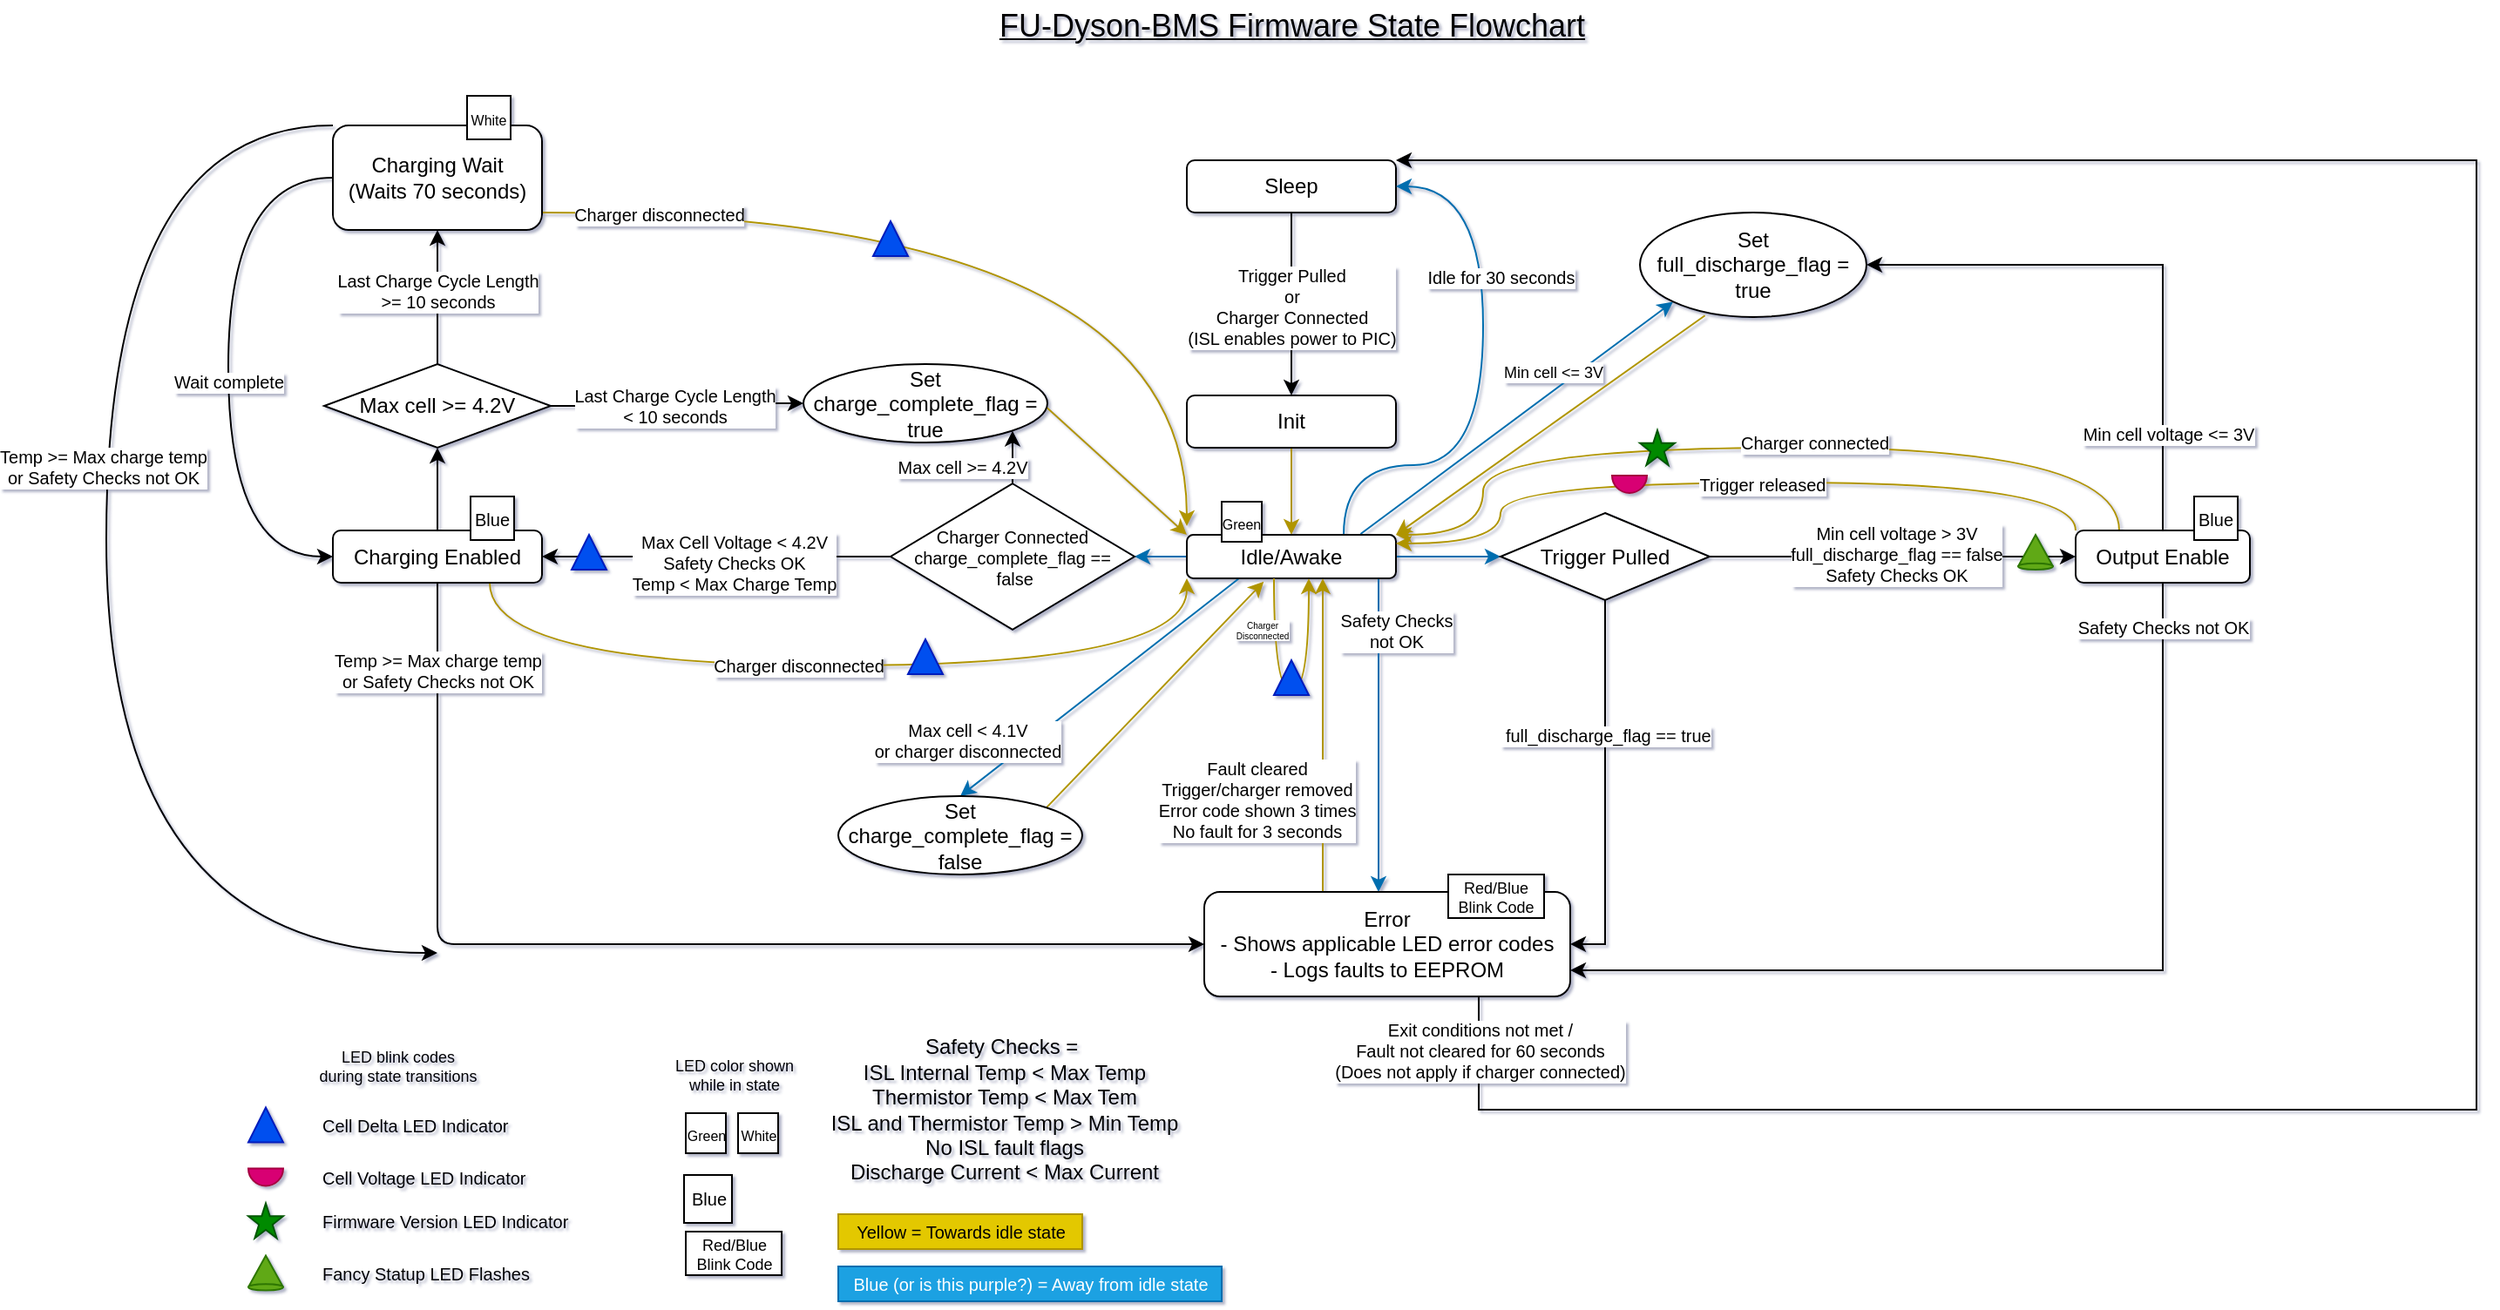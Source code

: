 <mxfile version="17.2.4" type="device"><diagram name="Page-1" id="74e2e168-ea6b-b213-b513-2b3c1d86103e"><mxGraphModel dx="1474" dy="1552" grid="1" gridSize="10" guides="1" tooltips="1" connect="1" arrows="1" fold="1" page="1" pageScale="1" pageWidth="1100" pageHeight="850" background="none" math="0" shadow="1"><root><mxCell id="0"/><mxCell id="1" parent="0"/><mxCell id="6VzZ-lasgibqU1TQcuC9-6" style="edgeStyle=orthogonalEdgeStyle;rounded=0;orthogonalLoop=1;jettySize=auto;html=1;exitX=0.5;exitY=1;exitDx=0;exitDy=0;entryX=0.5;entryY=0;entryDx=0;entryDy=0;" parent="1" source="6VzZ-lasgibqU1TQcuC9-3" target="6VzZ-lasgibqU1TQcuC9-4" edge="1"><mxGeometry relative="1" as="geometry"/></mxCell><mxCell id="6VzZ-lasgibqU1TQcuC9-7" value="&lt;span style=&quot;font-size: 10px;&quot;&gt;Trigger Pulled&lt;/span&gt;&lt;br style=&quot;font-size: 10px;&quot;&gt;&lt;span style=&quot;font-size: 10px;&quot;&gt;or&lt;/span&gt;&lt;br style=&quot;font-size: 10px;&quot;&gt;&lt;span style=&quot;font-size: 10px;&quot;&gt;Charger Connected&lt;br style=&quot;font-size: 10px;&quot;&gt;(ISL enables power to PIC)&lt;br style=&quot;font-size: 10px;&quot;&gt;&lt;/span&gt;" style="edgeLabel;html=1;align=center;verticalAlign=middle;resizable=0;points=[];fontSize=10;" parent="6VzZ-lasgibqU1TQcuC9-6" vertex="1" connectable="0"><mxGeometry x="-0.215" y="-1" relative="1" as="geometry"><mxPoint x="1" y="13" as="offset"/></mxGeometry></mxCell><mxCell id="6VzZ-lasgibqU1TQcuC9-3" value="Sleep" style="rounded=1;whiteSpace=wrap;html=1;" parent="1" vertex="1"><mxGeometry x="1792" y="144" width="120" height="30" as="geometry"/></mxCell><mxCell id="6VzZ-lasgibqU1TQcuC9-8" style="edgeStyle=orthogonalEdgeStyle;rounded=0;orthogonalLoop=1;jettySize=auto;html=1;exitX=0.5;exitY=1;exitDx=0;exitDy=0;entryX=0.5;entryY=0;entryDx=0;entryDy=0;fillColor=#e3c800;strokeColor=#B09500;" parent="1" source="6VzZ-lasgibqU1TQcuC9-4" target="6VzZ-lasgibqU1TQcuC9-5" edge="1"><mxGeometry relative="1" as="geometry"/></mxCell><mxCell id="6VzZ-lasgibqU1TQcuC9-4" value="Init" style="rounded=1;whiteSpace=wrap;html=1;" parent="1" vertex="1"><mxGeometry x="1792" y="279" width="120" height="30" as="geometry"/></mxCell><mxCell id="6VzZ-lasgibqU1TQcuC9-10" style="edgeStyle=orthogonalEdgeStyle;rounded=0;orthogonalLoop=1;jettySize=auto;html=1;exitX=1;exitY=0.5;exitDx=0;exitDy=0;entryX=0;entryY=0.5;entryDx=0;entryDy=0;fillColor=#1ba1e2;strokeColor=#006EAF;" parent="1" source="6VzZ-lasgibqU1TQcuC9-5" target="6VzZ-lasgibqU1TQcuC9-9" edge="1"><mxGeometry relative="1" as="geometry"/></mxCell><mxCell id="6VzZ-lasgibqU1TQcuC9-22" style="edgeStyle=orthogonalEdgeStyle;rounded=0;orthogonalLoop=1;jettySize=auto;html=1;fillColor=#1ba1e2;strokeColor=#006EAF;" parent="1" source="6VzZ-lasgibqU1TQcuC9-5" target="6VzZ-lasgibqU1TQcuC9-13" edge="1"><mxGeometry relative="1" as="geometry"><Array as="points"><mxPoint x="1902" y="404"/><mxPoint x="1902" y="404"/></Array></mxGeometry></mxCell><mxCell id="6VzZ-lasgibqU1TQcuC9-23" value="Safety Checks&lt;br&gt;not OK" style="edgeLabel;html=1;align=center;verticalAlign=middle;resizable=0;points=[];fontSize=10;" parent="6VzZ-lasgibqU1TQcuC9-22" vertex="1" connectable="0"><mxGeometry x="-0.089" y="-2" relative="1" as="geometry"><mxPoint x="12" y="-52" as="offset"/></mxGeometry></mxCell><mxCell id="6VzZ-lasgibqU1TQcuC9-26" style="edgeStyle=orthogonalEdgeStyle;rounded=0;orthogonalLoop=1;jettySize=auto;html=1;exitX=0;exitY=0.5;exitDx=0;exitDy=0;entryX=1;entryY=0.5;entryDx=0;entryDy=0;fillColor=#1ba1e2;strokeColor=#006EAF;" parent="1" source="6VzZ-lasgibqU1TQcuC9-5" target="6VzZ-lasgibqU1TQcuC9-25" edge="1"><mxGeometry relative="1" as="geometry"/></mxCell><mxCell id="6VzZ-lasgibqU1TQcuC9-29" style="edgeStyle=orthogonalEdgeStyle;orthogonalLoop=1;jettySize=auto;html=1;exitX=0.75;exitY=0;exitDx=0;exitDy=0;entryX=1;entryY=0.5;entryDx=0;entryDy=0;curved=1;fillColor=#1ba1e2;strokeColor=#006EAF;" parent="1" source="6VzZ-lasgibqU1TQcuC9-5" target="6VzZ-lasgibqU1TQcuC9-3" edge="1"><mxGeometry relative="1" as="geometry"><Array as="points"><mxPoint x="1882" y="319"/><mxPoint x="1962" y="319"/><mxPoint x="1962" y="159"/></Array></mxGeometry></mxCell><mxCell id="6VzZ-lasgibqU1TQcuC9-35" value="Idle for 30 seconds" style="edgeLabel;html=1;align=center;verticalAlign=middle;resizable=0;points=[];fontSize=10;" parent="6VzZ-lasgibqU1TQcuC9-29" vertex="1" connectable="0"><mxGeometry x="-0.098" y="2" relative="1" as="geometry"><mxPoint x="12" y="-79" as="offset"/></mxGeometry></mxCell><mxCell id="6VzZ-lasgibqU1TQcuC9-36" style="orthogonalLoop=1;jettySize=auto;html=1;fontSize=10;rounded=0;exitX=0.25;exitY=1;exitDx=0;exitDy=0;entryX=0.5;entryY=0;entryDx=0;entryDy=0;fillColor=#1ba1e2;strokeColor=#006EAF;" parent="1" source="6VzZ-lasgibqU1TQcuC9-5" target="6VzZ-lasgibqU1TQcuC9-44" edge="1"><mxGeometry relative="1" as="geometry"><mxPoint x="1602" y="584" as="targetPoint"/></mxGeometry></mxCell><mxCell id="6VzZ-lasgibqU1TQcuC9-38" value="Max cell &amp;lt; 4.1V&lt;br&gt;or charger disconnected" style="edgeLabel;html=1;align=center;verticalAlign=middle;resizable=0;points=[];fontSize=10;rotation=0;" parent="6VzZ-lasgibqU1TQcuC9-36" vertex="1" connectable="0"><mxGeometry x="-0.63" y="-1" relative="1" as="geometry"><mxPoint x="-126" y="70" as="offset"/></mxGeometry></mxCell><mxCell id="6VzZ-lasgibqU1TQcuC9-40" style="orthogonalLoop=1;jettySize=auto;html=1;fontSize=12;exitX=0.831;exitY=-0.02;exitDx=0;exitDy=0;entryX=0;entryY=1;entryDx=0;entryDy=0;exitPerimeter=0;fillColor=#1ba1e2;strokeColor=#006EAF;" parent="1" source="6VzZ-lasgibqU1TQcuC9-5" target="6VzZ-lasgibqU1TQcuC9-39" edge="1"><mxGeometry relative="1" as="geometry"><mxPoint x="1992" y="309" as="sourcePoint"/></mxGeometry></mxCell><mxCell id="6VzZ-lasgibqU1TQcuC9-42" value="&lt;font style=&quot;font-size: 9px&quot;&gt;Min cell &amp;lt;= 3V&lt;/font&gt;" style="edgeLabel;html=1;align=center;verticalAlign=middle;resizable=0;points=[];fontSize=10;" parent="6VzZ-lasgibqU1TQcuC9-40" vertex="1" connectable="0"><mxGeometry x="-0.105" y="-2" relative="1" as="geometry"><mxPoint x="29" y="-36" as="offset"/></mxGeometry></mxCell><mxCell id="6VzZ-lasgibqU1TQcuC9-5" value="Idle/Awake" style="rounded=1;whiteSpace=wrap;html=1;" parent="1" vertex="1"><mxGeometry x="1792" y="359" width="120" height="25" as="geometry"/></mxCell><mxCell id="6VzZ-lasgibqU1TQcuC9-12" style="edgeStyle=orthogonalEdgeStyle;rounded=0;orthogonalLoop=1;jettySize=auto;html=1;exitX=1;exitY=0.5;exitDx=0;exitDy=0;entryX=0;entryY=0.5;entryDx=0;entryDy=0;" parent="1" source="6VzZ-lasgibqU1TQcuC9-9" target="6VzZ-lasgibqU1TQcuC9-11" edge="1"><mxGeometry relative="1" as="geometry"/></mxCell><mxCell id="6VzZ-lasgibqU1TQcuC9-16" value="Min cell voltage &amp;gt; 3V&lt;br style=&quot;font-size: 10px;&quot;&gt;full_discharge_flag == false&lt;br style=&quot;font-size: 10px;&quot;&gt;Safety Checks OK" style="edgeLabel;html=1;align=center;verticalAlign=middle;resizable=0;points=[];fontSize=10;" parent="6VzZ-lasgibqU1TQcuC9-12" vertex="1" connectable="0"><mxGeometry x="-0.161" y="1" relative="1" as="geometry"><mxPoint x="19" y="-1" as="offset"/></mxGeometry></mxCell><mxCell id="6VzZ-lasgibqU1TQcuC9-14" style="edgeStyle=orthogonalEdgeStyle;rounded=0;orthogonalLoop=1;jettySize=auto;html=1;exitX=0.5;exitY=1;exitDx=0;exitDy=0;entryX=1;entryY=0.5;entryDx=0;entryDy=0;" parent="1" source="6VzZ-lasgibqU1TQcuC9-9" target="6VzZ-lasgibqU1TQcuC9-13" edge="1"><mxGeometry relative="1" as="geometry"/></mxCell><mxCell id="6VzZ-lasgibqU1TQcuC9-15" value="&amp;nbsp;full_discharge_flag == true" style="edgeLabel;html=1;align=center;verticalAlign=middle;resizable=0;points=[];fontSize=10;" parent="6VzZ-lasgibqU1TQcuC9-14" vertex="1" connectable="0"><mxGeometry x="-0.53" y="-1" relative="1" as="geometry"><mxPoint x="1" y="26" as="offset"/></mxGeometry></mxCell><mxCell id="6VzZ-lasgibqU1TQcuC9-9" value="Trigger Pulled" style="rhombus;whiteSpace=wrap;html=1;" parent="1" vertex="1"><mxGeometry x="1972" y="346.5" width="120" height="50" as="geometry"/></mxCell><mxCell id="6VzZ-lasgibqU1TQcuC9-77" style="edgeStyle=orthogonalEdgeStyle;orthogonalLoop=1;jettySize=auto;html=1;exitX=0.5;exitY=0;exitDx=0;exitDy=0;entryX=1;entryY=0.5;entryDx=0;entryDy=0;fontSize=10;elbow=vertical;rounded=0;" parent="1" source="6VzZ-lasgibqU1TQcuC9-11" target="6VzZ-lasgibqU1TQcuC9-39" edge="1"><mxGeometry relative="1" as="geometry"/></mxCell><mxCell id="6VzZ-lasgibqU1TQcuC9-78" value="Min cell voltage &amp;lt;= 3V" style="edgeLabel;html=1;align=center;verticalAlign=middle;resizable=0;points=[];fontSize=10;" parent="6VzZ-lasgibqU1TQcuC9-77" vertex="1" connectable="0"><mxGeometry x="-0.441" y="1" relative="1" as="geometry"><mxPoint x="4" y="34" as="offset"/></mxGeometry></mxCell><mxCell id="6VzZ-lasgibqU1TQcuC9-80" style="edgeStyle=orthogonalEdgeStyle;orthogonalLoop=1;jettySize=auto;html=1;exitX=0;exitY=0;exitDx=0;exitDy=0;fontSize=10;elbow=vertical;curved=1;fillColor=#e3c800;strokeColor=#B09500;" parent="1" source="6VzZ-lasgibqU1TQcuC9-11" target="6VzZ-lasgibqU1TQcuC9-5" edge="1"><mxGeometry relative="1" as="geometry"><mxPoint x="1922" y="359" as="targetPoint"/><Array as="points"><mxPoint x="2302" y="329"/><mxPoint x="1972" y="329"/><mxPoint x="1972" y="364"/></Array></mxGeometry></mxCell><mxCell id="6VzZ-lasgibqU1TQcuC9-81" value="Trigger released&lt;br&gt;" style="edgeLabel;html=1;align=center;verticalAlign=middle;resizable=0;points=[];fontSize=10;" parent="6VzZ-lasgibqU1TQcuC9-80" vertex="1" connectable="0"><mxGeometry x="-0.074" relative="1" as="geometry"><mxPoint x="2" y="1" as="offset"/></mxGeometry></mxCell><mxCell id="6VzZ-lasgibqU1TQcuC9-82" style="edgeStyle=orthogonalEdgeStyle;orthogonalLoop=1;jettySize=auto;html=1;exitX=0.5;exitY=1;exitDx=0;exitDy=0;entryX=1;entryY=0.75;entryDx=0;entryDy=0;fontSize=10;elbow=vertical;rounded=0;" parent="1" source="6VzZ-lasgibqU1TQcuC9-11" target="6VzZ-lasgibqU1TQcuC9-13" edge="1"><mxGeometry relative="1" as="geometry"/></mxCell><mxCell id="6VzZ-lasgibqU1TQcuC9-83" value="Safety Checks not OK" style="edgeLabel;html=1;align=center;verticalAlign=middle;resizable=0;points=[];fontSize=10;" parent="6VzZ-lasgibqU1TQcuC9-82" vertex="1" connectable="0"><mxGeometry x="-0.804" y="-2" relative="1" as="geometry"><mxPoint x="2" y="-30" as="offset"/></mxGeometry></mxCell><mxCell id="6VzZ-lasgibqU1TQcuC9-131" style="edgeStyle=orthogonalEdgeStyle;curved=1;orthogonalLoop=1;jettySize=auto;html=1;exitX=0.25;exitY=0;exitDx=0;exitDy=0;entryX=1;entryY=0;entryDx=0;entryDy=0;fontSize=10;elbow=vertical;fillColor=#e3c800;strokeColor=#B09500;" parent="1" source="6VzZ-lasgibqU1TQcuC9-11" target="6VzZ-lasgibqU1TQcuC9-5" edge="1"><mxGeometry relative="1" as="geometry"><Array as="points"><mxPoint x="2327" y="309"/><mxPoint x="1962" y="309"/><mxPoint x="1962" y="359"/></Array></mxGeometry></mxCell><mxCell id="6VzZ-lasgibqU1TQcuC9-132" value="Charger connected" style="edgeLabel;html=1;align=center;verticalAlign=middle;resizable=0;points=[];fontSize=10;" parent="6VzZ-lasgibqU1TQcuC9-131" vertex="1" connectable="0"><mxGeometry x="-0.21" relative="1" as="geometry"><mxPoint x="-20" y="-3" as="offset"/></mxGeometry></mxCell><mxCell id="6VzZ-lasgibqU1TQcuC9-11" value="Output Enable" style="rounded=1;whiteSpace=wrap;html=1;" parent="1" vertex="1"><mxGeometry x="2302" y="356.5" width="100" height="30" as="geometry"/></mxCell><mxCell id="6VzZ-lasgibqU1TQcuC9-84" style="edgeStyle=orthogonalEdgeStyle;rounded=0;orthogonalLoop=1;jettySize=auto;html=1;exitX=0.25;exitY=0;exitDx=0;exitDy=0;fontSize=10;elbow=vertical;fillColor=#e3c800;strokeColor=#B09500;" parent="1" source="6VzZ-lasgibqU1TQcuC9-13" target="6VzZ-lasgibqU1TQcuC9-5" edge="1"><mxGeometry relative="1" as="geometry"><Array as="points"><mxPoint x="1870" y="429"/><mxPoint x="1870" y="429"/></Array></mxGeometry></mxCell><mxCell id="6VzZ-lasgibqU1TQcuC9-85" value="Fault cleared&lt;br&gt;Trigger/charger removed&lt;br&gt;Error code shown 3 times&lt;br&gt;No fault for 3 seconds" style="edgeLabel;html=1;align=center;verticalAlign=middle;resizable=0;points=[];fontSize=10;" parent="6VzZ-lasgibqU1TQcuC9-84" vertex="1" connectable="0"><mxGeometry x="-0.139" y="2" relative="1" as="geometry"><mxPoint x="-36" y="15" as="offset"/></mxGeometry></mxCell><mxCell id="6VzZ-lasgibqU1TQcuC9-86" style="edgeStyle=orthogonalEdgeStyle;orthogonalLoop=1;jettySize=auto;html=1;exitX=0.75;exitY=1;exitDx=0;exitDy=0;entryX=1;entryY=0;entryDx=0;entryDy=0;fontSize=10;elbow=vertical;rounded=0;" parent="1" source="6VzZ-lasgibqU1TQcuC9-13" target="6VzZ-lasgibqU1TQcuC9-3" edge="1"><mxGeometry relative="1" as="geometry"><Array as="points"><mxPoint x="1960" y="689"/><mxPoint x="2532" y="689"/><mxPoint x="2532" y="144"/></Array></mxGeometry></mxCell><mxCell id="6VzZ-lasgibqU1TQcuC9-87" value="Exit conditions not met /&lt;br&gt;Fault not cleared for 60 seconds&lt;br&gt;(Does not apply if charger connected)" style="edgeLabel;html=1;align=center;verticalAlign=middle;resizable=0;points=[];fontSize=10;" parent="6VzZ-lasgibqU1TQcuC9-86" vertex="1" connectable="0"><mxGeometry x="-0.952" relative="1" as="geometry"><mxPoint y="-13" as="offset"/></mxGeometry></mxCell><mxCell id="6VzZ-lasgibqU1TQcuC9-13" value="Error&lt;br&gt;- Shows applicable LED error codes&lt;br&gt;- Logs faults to EEPROM" style="rounded=1;whiteSpace=wrap;html=1;" parent="1" vertex="1"><mxGeometry x="1802" y="564" width="210" height="60" as="geometry"/></mxCell><mxCell id="6VzZ-lasgibqU1TQcuC9-17" value="Safety Checks =&amp;nbsp;&lt;br&gt;ISL Internal Temp &amp;lt; Max Temp&lt;br&gt;Thermistor Temp &amp;lt; Max Tem&lt;br&gt;ISL and Thermistor Temp &amp;gt; Min Temp&lt;br&gt;No ISL fault flags&lt;br&gt;Discharge Current &amp;lt; Max Current" style="text;html=1;align=center;verticalAlign=middle;resizable=0;points=[];autosize=1;strokeColor=none;fillColor=none;" parent="1" vertex="1"><mxGeometry x="1582" y="644" width="210" height="90" as="geometry"/></mxCell><mxCell id="6VzZ-lasgibqU1TQcuC9-46" style="edgeStyle=orthogonalEdgeStyle;orthogonalLoop=1;jettySize=auto;html=1;exitX=0.5;exitY=1;exitDx=0;exitDy=0;entryX=0;entryY=0.5;entryDx=0;entryDy=0;fontSize=10;" parent="1" source="6VzZ-lasgibqU1TQcuC9-19" target="6VzZ-lasgibqU1TQcuC9-13" edge="1"><mxGeometry relative="1" as="geometry"/></mxCell><mxCell id="6VzZ-lasgibqU1TQcuC9-47" value="Temp &amp;gt;= Max charge temp&lt;br&gt;or Safety Checks not OK" style="edgeLabel;html=1;align=center;verticalAlign=middle;resizable=0;points=[];fontSize=10;" parent="6VzZ-lasgibqU1TQcuC9-46" vertex="1" connectable="0"><mxGeometry x="-0.777" y="-4" relative="1" as="geometry"><mxPoint x="4" y="-22" as="offset"/></mxGeometry></mxCell><mxCell id="6VzZ-lasgibqU1TQcuC9-54" style="edgeStyle=orthogonalEdgeStyle;orthogonalLoop=1;jettySize=auto;html=1;exitX=0.5;exitY=0;exitDx=0;exitDy=0;entryX=0.5;entryY=1;entryDx=0;entryDy=0;fontSize=12;" parent="1" source="6VzZ-lasgibqU1TQcuC9-19" target="6VzZ-lasgibqU1TQcuC9-53" edge="1"><mxGeometry relative="1" as="geometry"/></mxCell><mxCell id="6VzZ-lasgibqU1TQcuC9-70" style="edgeStyle=orthogonalEdgeStyle;orthogonalLoop=1;jettySize=auto;html=1;exitX=0.75;exitY=1;exitDx=0;exitDy=0;entryX=0;entryY=1;entryDx=0;entryDy=0;fontSize=10;elbow=vertical;curved=1;fillColor=#e3c800;strokeColor=#B09500;" parent="1" source="6VzZ-lasgibqU1TQcuC9-19" target="6VzZ-lasgibqU1TQcuC9-5" edge="1"><mxGeometry relative="1" as="geometry"><Array as="points"><mxPoint x="1392" y="434"/><mxPoint x="1792" y="434"/></Array></mxGeometry></mxCell><mxCell id="6VzZ-lasgibqU1TQcuC9-71" value="Charger disconnected" style="edgeLabel;html=1;align=center;verticalAlign=middle;resizable=0;points=[];fontSize=10;" parent="6VzZ-lasgibqU1TQcuC9-70" vertex="1" connectable="0"><mxGeometry x="-0.099" relative="1" as="geometry"><mxPoint as="offset"/></mxGeometry></mxCell><mxCell id="6VzZ-lasgibqU1TQcuC9-19" value="Charging Enabled" style="rounded=1;whiteSpace=wrap;html=1;" parent="1" vertex="1"><mxGeometry x="1302" y="356.5" width="120" height="30" as="geometry"/></mxCell><mxCell id="6VzZ-lasgibqU1TQcuC9-27" style="edgeStyle=orthogonalEdgeStyle;rounded=0;orthogonalLoop=1;jettySize=auto;html=1;exitX=0;exitY=0.5;exitDx=0;exitDy=0;entryX=1;entryY=0.5;entryDx=0;entryDy=0;" parent="1" source="6VzZ-lasgibqU1TQcuC9-25" target="6VzZ-lasgibqU1TQcuC9-19" edge="1"><mxGeometry relative="1" as="geometry"/></mxCell><mxCell id="6VzZ-lasgibqU1TQcuC9-28" value="Max Cell Voltage &amp;lt; 4.2V&lt;br style=&quot;font-size: 10px;&quot;&gt;Safety Checks OK&lt;br style=&quot;font-size: 10px;&quot;&gt;Temp &amp;lt; Max Charge Temp" style="edgeLabel;html=1;align=center;verticalAlign=middle;resizable=0;points=[];fontSize=10;" parent="6VzZ-lasgibqU1TQcuC9-27" vertex="1" connectable="0"><mxGeometry x="-0.06" y="2" relative="1" as="geometry"><mxPoint x="4" y="1" as="offset"/></mxGeometry></mxCell><mxCell id="6VzZ-lasgibqU1TQcuC9-66" style="edgeStyle=orthogonalEdgeStyle;rounded=0;orthogonalLoop=1;jettySize=auto;html=1;exitX=0.5;exitY=0;exitDx=0;exitDy=0;fontSize=10;elbow=vertical;" parent="1" source="6VzZ-lasgibqU1TQcuC9-25" target="6VzZ-lasgibqU1TQcuC9-31" edge="1"><mxGeometry relative="1" as="geometry"><Array as="points"><mxPoint x="1692" y="304"/><mxPoint x="1632" y="304"/></Array></mxGeometry></mxCell><mxCell id="6VzZ-lasgibqU1TQcuC9-67" value="&lt;font style=&quot;font-size: 10px&quot;&gt;Max cell &amp;gt;= 4.2V&lt;/font&gt;" style="edgeLabel;html=1;align=center;verticalAlign=middle;resizable=0;points=[];fontSize=10;" parent="6VzZ-lasgibqU1TQcuC9-66" vertex="1" connectable="0"><mxGeometry x="-0.839" relative="1" as="geometry"><mxPoint x="-29" y="-7" as="offset"/></mxGeometry></mxCell><mxCell id="6VzZ-lasgibqU1TQcuC9-25" value="Charger Connected&#10;charge_complete_flag ==&#10; false" style="rhombus;whiteSpace=wrap;fontSize=10;verticalAlign=middle;" parent="1" vertex="1"><mxGeometry x="1622" y="329.63" width="140" height="83.75" as="geometry"/></mxCell><mxCell id="6VzZ-lasgibqU1TQcuC9-33" style="orthogonalLoop=1;jettySize=auto;html=1;exitX=1;exitY=0;exitDx=0;exitDy=0;entryX=0;entryY=0;entryDx=0;entryDy=0;rounded=0;fillColor=#e3c800;strokeColor=#B09500;" parent="1" source="6VzZ-lasgibqU1TQcuC9-31" target="6VzZ-lasgibqU1TQcuC9-5" edge="1"><mxGeometry relative="1" as="geometry"/></mxCell><mxCell id="6VzZ-lasgibqU1TQcuC9-31" value="Set charge_complete_flag = true" style="ellipse;whiteSpace=wrap;html=1;" parent="1" vertex="1"><mxGeometry x="1572" y="261" width="140" height="45" as="geometry"/></mxCell><mxCell id="6VzZ-lasgibqU1TQcuC9-41" style="edgeStyle=none;orthogonalLoop=1;jettySize=auto;html=1;exitX=0.287;exitY=0.985;exitDx=0;exitDy=0;fontSize=12;exitPerimeter=0;entryX=1;entryY=0;entryDx=0;entryDy=0;fillColor=#e3c800;strokeColor=#B09500;" parent="1" source="6VzZ-lasgibqU1TQcuC9-39" target="6VzZ-lasgibqU1TQcuC9-5" edge="1"><mxGeometry relative="1" as="geometry"><mxPoint x="2012" y="319" as="targetPoint"/></mxGeometry></mxCell><mxCell id="6VzZ-lasgibqU1TQcuC9-39" value="Set&lt;br style=&quot;font-size: 12px;&quot;&gt;full_discharge_flag = true" style="ellipse;whiteSpace=wrap;html=1;fontSize=12;" parent="1" vertex="1"><mxGeometry x="2052" y="174" width="130" height="60" as="geometry"/></mxCell><mxCell id="6VzZ-lasgibqU1TQcuC9-45" style="edgeStyle=none;orthogonalLoop=1;jettySize=auto;html=1;exitX=1;exitY=0;exitDx=0;exitDy=0;entryX=0.368;entryY=1.073;entryDx=0;entryDy=0;entryPerimeter=0;fontSize=12;fillColor=#e3c800;strokeColor=#B09500;" parent="1" source="6VzZ-lasgibqU1TQcuC9-44" target="6VzZ-lasgibqU1TQcuC9-5" edge="1"><mxGeometry relative="1" as="geometry"/></mxCell><mxCell id="6VzZ-lasgibqU1TQcuC9-44" value="Set charge_complete_flag = false" style="ellipse;whiteSpace=wrap;html=1;" parent="1" vertex="1"><mxGeometry x="1592" y="509" width="140" height="45" as="geometry"/></mxCell><mxCell id="6VzZ-lasgibqU1TQcuC9-59" style="edgeStyle=orthogonalEdgeStyle;curved=1;orthogonalLoop=1;jettySize=auto;html=1;exitX=0;exitY=0.5;exitDx=0;exitDy=0;entryX=0;entryY=0.5;entryDx=0;entryDy=0;fontSize=12;" parent="1" source="6VzZ-lasgibqU1TQcuC9-52" target="6VzZ-lasgibqU1TQcuC9-19" edge="1"><mxGeometry relative="1" as="geometry"><Array as="points"><mxPoint x="1242" y="154"/><mxPoint x="1242" y="372"/></Array></mxGeometry></mxCell><mxCell id="6VzZ-lasgibqU1TQcuC9-60" value="Wait complete" style="edgeLabel;html=1;align=center;verticalAlign=middle;resizable=0;points=[];fontSize=10;" parent="6VzZ-lasgibqU1TQcuC9-59" vertex="1" connectable="0"><mxGeometry x="0.156" relative="1" as="geometry"><mxPoint y="-18" as="offset"/></mxGeometry></mxCell><mxCell id="6VzZ-lasgibqU1TQcuC9-73" style="edgeStyle=orthogonalEdgeStyle;curved=1;orthogonalLoop=1;jettySize=auto;html=1;fontSize=10;elbow=vertical;fillColor=#e3c800;strokeColor=#B09500;" parent="1" source="6VzZ-lasgibqU1TQcuC9-52" edge="1"><mxGeometry relative="1" as="geometry"><mxPoint x="1792" y="354" as="targetPoint"/><Array as="points"><mxPoint x="1792" y="174"/></Array></mxGeometry></mxCell><mxCell id="6VzZ-lasgibqU1TQcuC9-74" value="Charger disconnected" style="edgeLabel;html=1;align=center;verticalAlign=middle;resizable=0;points=[];fontSize=10;" parent="6VzZ-lasgibqU1TQcuC9-73" vertex="1" connectable="0"><mxGeometry x="-0.757" y="-1" relative="1" as="geometry"><mxPoint as="offset"/></mxGeometry></mxCell><mxCell id="6VzZ-lasgibqU1TQcuC9-75" style="edgeStyle=orthogonalEdgeStyle;curved=1;orthogonalLoop=1;jettySize=auto;html=1;exitX=0;exitY=0;exitDx=0;exitDy=0;fontSize=10;elbow=vertical;" parent="1" source="6VzZ-lasgibqU1TQcuC9-52" edge="1"><mxGeometry relative="1" as="geometry"><mxPoint x="1362" y="599" as="targetPoint"/><Array as="points"><mxPoint x="1172" y="124"/><mxPoint x="1172" y="599"/></Array></mxGeometry></mxCell><mxCell id="6VzZ-lasgibqU1TQcuC9-76" value="Temp &amp;gt;= Max charge temp&lt;br&gt;or Safety Checks not OK" style="edgeLabel;html=1;align=center;verticalAlign=middle;resizable=0;points=[];fontSize=10;" parent="6VzZ-lasgibqU1TQcuC9-75" vertex="1" connectable="0"><mxGeometry x="-0.004" y="-2" relative="1" as="geometry"><mxPoint y="-70" as="offset"/></mxGeometry></mxCell><mxCell id="6VzZ-lasgibqU1TQcuC9-52" value="Charging Wait&lt;br&gt;(Waits 70 seconds)" style="rounded=1;whiteSpace=wrap;html=1;fontSize=12;" parent="1" vertex="1"><mxGeometry x="1302" y="124" width="120" height="60" as="geometry"/></mxCell><mxCell id="6VzZ-lasgibqU1TQcuC9-55" style="edgeStyle=orthogonalEdgeStyle;orthogonalLoop=1;jettySize=auto;html=1;exitX=0.5;exitY=0;exitDx=0;exitDy=0;entryX=0.5;entryY=1;entryDx=0;entryDy=0;fontSize=12;" parent="1" source="6VzZ-lasgibqU1TQcuC9-53" target="6VzZ-lasgibqU1TQcuC9-52" edge="1"><mxGeometry relative="1" as="geometry"/></mxCell><mxCell id="6VzZ-lasgibqU1TQcuC9-56" value="Last Charge Cycle Length &lt;br style=&quot;font-size: 10px;&quot;&gt;&amp;gt;= 10 seconds" style="edgeLabel;html=1;align=center;verticalAlign=middle;resizable=0;points=[];fontSize=10;" parent="6VzZ-lasgibqU1TQcuC9-55" vertex="1" connectable="0"><mxGeometry x="0.371" y="1" relative="1" as="geometry"><mxPoint x="1" y="11" as="offset"/></mxGeometry></mxCell><mxCell id="6VzZ-lasgibqU1TQcuC9-68" style="edgeStyle=orthogonalEdgeStyle;rounded=0;orthogonalLoop=1;jettySize=auto;html=1;exitX=1;exitY=0.5;exitDx=0;exitDy=0;entryX=0;entryY=0.5;entryDx=0;entryDy=0;fontSize=10;elbow=vertical;" parent="1" source="6VzZ-lasgibqU1TQcuC9-53" target="6VzZ-lasgibqU1TQcuC9-31" edge="1"><mxGeometry relative="1" as="geometry"/></mxCell><mxCell id="6VzZ-lasgibqU1TQcuC9-69" value="Last Charge Cycle Length&lt;br&gt;&amp;lt; 10 seconds" style="edgeLabel;html=1;align=center;verticalAlign=middle;resizable=0;points=[];fontSize=10;" parent="6VzZ-lasgibqU1TQcuC9-68" vertex="1" connectable="0"><mxGeometry x="-0.451" y="1" relative="1" as="geometry"><mxPoint x="31" y="1" as="offset"/></mxGeometry></mxCell><mxCell id="6VzZ-lasgibqU1TQcuC9-53" value="Max cell &amp;gt;= 4.2V" style="rhombus;whiteSpace=wrap;html=1;fontSize=12;" parent="1" vertex="1"><mxGeometry x="1297" y="261" width="130" height="48" as="geometry"/></mxCell><mxCell id="6VzZ-lasgibqU1TQcuC9-88" value="Yellow = Towards idle state" style="text;html=1;align=center;verticalAlign=middle;resizable=0;points=[];autosize=1;strokeColor=#B09500;fillColor=#e3c800;fontSize=10;fontColor=#000000;" parent="1" vertex="1"><mxGeometry x="1592" y="749" width="140" height="20" as="geometry"/></mxCell><mxCell id="6VzZ-lasgibqU1TQcuC9-89" value="Blue (or is this purple?) = Away from idle state" style="text;html=1;align=center;verticalAlign=middle;resizable=0;points=[];autosize=1;strokeColor=#006EAF;fillColor=#1ba1e2;fontSize=10;fontColor=#ffffff;" parent="1" vertex="1"><mxGeometry x="1592" y="779" width="220" height="20" as="geometry"/></mxCell><mxCell id="6VzZ-lasgibqU1TQcuC9-90" value="" style="verticalLabelPosition=bottom;verticalAlign=top;html=1;shape=mxgraph.basic.acute_triangle;dx=0.5;fontSize=10;fillColor=#0050ef;fontColor=#ffffff;strokeColor=#001DBC;" parent="1" vertex="1"><mxGeometry x="1253.5" y="687.75" width="20" height="20" as="geometry"/></mxCell><mxCell id="6VzZ-lasgibqU1TQcuC9-94" value="" style="verticalLabelPosition=bottom;verticalAlign=top;html=1;shape=mxgraph.basic.half_circle;fontSize=10;fillColor=#d80073;fontColor=#ffffff;strokeColor=#A50040;" parent="1" vertex="1"><mxGeometry x="1253.5" y="722.75" width="20" height="10" as="geometry"/></mxCell><mxCell id="6VzZ-lasgibqU1TQcuC9-99" value="" style="verticalLabelPosition=bottom;verticalAlign=top;html=1;shape=mxgraph.basic.star;fontSize=10;fillColor=#008a00;fontColor=#ffffff;strokeColor=#005700;" parent="1" vertex="1"><mxGeometry x="1253.5" y="742.75" width="20" height="20" as="geometry"/></mxCell><mxCell id="6VzZ-lasgibqU1TQcuC9-100" value="" style="verticalLabelPosition=bottom;verticalAlign=top;html=1;shape=mxgraph.basic.cone;fontSize=10;fillColor=#60a917;fontColor=#ffffff;strokeColor=#2D7600;" parent="1" vertex="1"><mxGeometry x="1253.5" y="772.75" width="20" height="20" as="geometry"/></mxCell><mxCell id="6VzZ-lasgibqU1TQcuC9-104" value="Cell Delta LED Indicator" style="text;html=1;align=left;verticalAlign=middle;resizable=0;points=[];autosize=1;strokeColor=none;fillColor=none;fontSize=10;" parent="1" vertex="1"><mxGeometry x="1293.5" y="687.75" width="120" height="20" as="geometry"/></mxCell><mxCell id="6VzZ-lasgibqU1TQcuC9-105" value="Cell Voltage LED Indicator&lt;br&gt;" style="text;html=1;align=left;verticalAlign=middle;resizable=0;points=[];autosize=1;strokeColor=none;fillColor=none;fontSize=10;" parent="1" vertex="1"><mxGeometry x="1293.5" y="717.75" width="130" height="20" as="geometry"/></mxCell><mxCell id="6VzZ-lasgibqU1TQcuC9-107" value="" style="verticalLabelPosition=bottom;verticalAlign=top;html=1;shape=mxgraph.basic.acute_triangle;dx=0.5;fontSize=10;fillColor=#0050ef;fontColor=#ffffff;strokeColor=#001DBC;" parent="1" vertex="1"><mxGeometry x="1439" y="359" width="20" height="20" as="geometry"/></mxCell><mxCell id="6VzZ-lasgibqU1TQcuC9-108" value="&lt;font style=&quot;font-size: 8px&quot;&gt;Green&lt;/font&gt;" style="whiteSpace=wrap;html=1;aspect=fixed;fontSize=10;" parent="1" vertex="1"><mxGeometry x="1504.5" y="691" width="23" height="23" as="geometry"/></mxCell><mxCell id="6VzZ-lasgibqU1TQcuC9-110" value="Blue" style="whiteSpace=wrap;html=1;aspect=fixed;fontSize=10;" parent="1" vertex="1"><mxGeometry x="1503.5" y="726.5" width="27.5" height="27.5" as="geometry"/></mxCell><mxCell id="6VzZ-lasgibqU1TQcuC9-111" value="&lt;font style=&quot;font-size: 8px&quot;&gt;White&lt;/font&gt;" style="whiteSpace=wrap;html=1;aspect=fixed;fontSize=10;" parent="1" vertex="1"><mxGeometry x="1534.5" y="691" width="23" height="23" as="geometry"/></mxCell><mxCell id="6VzZ-lasgibqU1TQcuC9-113" value="&lt;font style=&quot;font-size: 8px&quot;&gt;Green&lt;/font&gt;" style="whiteSpace=wrap;html=1;aspect=fixed;fontSize=10;" parent="1" vertex="1"><mxGeometry x="1812" y="340" width="23" height="23" as="geometry"/></mxCell><mxCell id="6VzZ-lasgibqU1TQcuC9-114" value="" style="verticalLabelPosition=bottom;verticalAlign=top;html=1;shape=mxgraph.basic.acute_triangle;dx=0.5;fontSize=10;fillColor=#0050ef;fontColor=#ffffff;strokeColor=#001DBC;" parent="1" vertex="1"><mxGeometry x="1612" y="179" width="20" height="20" as="geometry"/></mxCell><mxCell id="6VzZ-lasgibqU1TQcuC9-115" value="" style="verticalLabelPosition=bottom;verticalAlign=top;html=1;shape=mxgraph.basic.acute_triangle;dx=0.5;fontSize=10;fillColor=#0050ef;fontColor=#ffffff;strokeColor=#001DBC;" parent="1" vertex="1"><mxGeometry x="1632" y="419" width="20" height="20" as="geometry"/></mxCell><mxCell id="6VzZ-lasgibqU1TQcuC9-116" style="edgeStyle=orthogonalEdgeStyle;orthogonalLoop=1;jettySize=auto;html=1;fontSize=8;elbow=vertical;curved=1;fillColor=#e3c800;strokeColor=#B09500;" parent="1" source="6VzZ-lasgibqU1TQcuC9-5" target="6VzZ-lasgibqU1TQcuC9-5" edge="1"><mxGeometry relative="1" as="geometry"><Array as="points"><mxPoint x="1842" y="449"/><mxPoint x="1862" y="449"/></Array></mxGeometry></mxCell><mxCell id="6VzZ-lasgibqU1TQcuC9-118" value="Charger&lt;br&gt;Disconnected" style="edgeLabel;html=1;align=center;verticalAlign=middle;resizable=0;points=[];fontSize=5;" parent="6VzZ-lasgibqU1TQcuC9-116" vertex="1" connectable="0"><mxGeometry x="-0.493" y="2" relative="1" as="geometry"><mxPoint x="-9" y="-9" as="offset"/></mxGeometry></mxCell><mxCell id="6VzZ-lasgibqU1TQcuC9-119" value="" style="verticalLabelPosition=bottom;verticalAlign=top;html=1;shape=mxgraph.basic.acute_triangle;dx=0.5;fontSize=10;fillColor=#0050ef;fontColor=#ffffff;strokeColor=#001DBC;" parent="1" vertex="1"><mxGeometry x="1842" y="431" width="20" height="20" as="geometry"/></mxCell><mxCell id="6VzZ-lasgibqU1TQcuC9-122" value="Blue" style="whiteSpace=wrap;html=1;aspect=fixed;fontSize=10;" parent="1" vertex="1"><mxGeometry x="1381" y="337" width="25" height="25" as="geometry"/></mxCell><mxCell id="6VzZ-lasgibqU1TQcuC9-123" value="&lt;font style=&quot;font-size: 8px&quot;&gt;White&lt;/font&gt;" style="whiteSpace=wrap;html=1;aspect=fixed;fontSize=10;" parent="1" vertex="1"><mxGeometry x="1379" y="107" width="25" height="25" as="geometry"/></mxCell><mxCell id="6VzZ-lasgibqU1TQcuC9-124" value="Blue" style="whiteSpace=wrap;html=1;aspect=fixed;fontSize=10;" parent="1" vertex="1"><mxGeometry x="2370" y="337" width="25" height="25" as="geometry"/></mxCell><mxCell id="6VzZ-lasgibqU1TQcuC9-127" value="Fancy Statup LED Flashes" style="text;html=1;align=left;verticalAlign=middle;resizable=0;points=[];autosize=1;strokeColor=none;fillColor=none;fontSize=10;" parent="1" vertex="1"><mxGeometry x="1293.5" y="772.75" width="130" height="20" as="geometry"/></mxCell><mxCell id="6VzZ-lasgibqU1TQcuC9-128" value="" style="verticalLabelPosition=bottom;verticalAlign=top;html=1;shape=mxgraph.basic.cone;fontSize=10;fillColor=#60a917;fontColor=#ffffff;strokeColor=#2D7600;" parent="1" vertex="1"><mxGeometry x="2269" y="359" width="20" height="20" as="geometry"/></mxCell><mxCell id="6VzZ-lasgibqU1TQcuC9-130" value="" style="verticalLabelPosition=bottom;verticalAlign=top;html=1;shape=mxgraph.basic.half_circle;fontSize=10;fillColor=#d80073;fontColor=#ffffff;strokeColor=#A50040;" parent="1" vertex="1"><mxGeometry x="2036" y="325" width="20" height="10" as="geometry"/></mxCell><mxCell id="6VzZ-lasgibqU1TQcuC9-133" value="" style="verticalLabelPosition=bottom;verticalAlign=top;html=1;shape=mxgraph.basic.star;fontSize=10;fillColor=#008a00;fontColor=#ffffff;strokeColor=#005700;" parent="1" vertex="1"><mxGeometry x="2052" y="299" width="20" height="20" as="geometry"/></mxCell><mxCell id="6VzZ-lasgibqU1TQcuC9-135" value="Red/Blue&lt;br&gt;Blink Code" style="rounded=0;whiteSpace=wrap;html=1;fontSize=9;" parent="1" vertex="1"><mxGeometry x="1942" y="554" width="55" height="25" as="geometry"/></mxCell><mxCell id="6VzZ-lasgibqU1TQcuC9-136" value="Red/Blue&lt;br&gt;Blink Code" style="rounded=0;whiteSpace=wrap;html=1;fontSize=9;" parent="1" vertex="1"><mxGeometry x="1504.5" y="759" width="55" height="25" as="geometry"/></mxCell><mxCell id="6VzZ-lasgibqU1TQcuC9-137" value="LED color shown&lt;br&gt;while in state" style="text;html=1;align=center;verticalAlign=middle;resizable=0;points=[];autosize=1;strokeColor=none;fillColor=none;fontSize=9;" parent="1" vertex="1"><mxGeometry x="1492" y="654" width="80" height="30" as="geometry"/></mxCell><mxCell id="6VzZ-lasgibqU1TQcuC9-140" value="&lt;span style=&quot;font-size: 10px&quot;&gt;Firmware Version LED Indicator&lt;/span&gt;" style="text;html=1;align=left;verticalAlign=middle;resizable=0;points=[];autosize=1;strokeColor=none;fillColor=none;fontSize=9;" parent="1" vertex="1"><mxGeometry x="1293.5" y="742.75" width="160" height="20" as="geometry"/></mxCell><mxCell id="6VzZ-lasgibqU1TQcuC9-142" value="LED blink codes&lt;br&gt;during state transitions" style="text;html=1;align=center;verticalAlign=middle;resizable=0;points=[];autosize=1;strokeColor=none;fillColor=none;fontSize=9;" parent="1" vertex="1"><mxGeometry x="1283.5" y="649" width="110" height="30" as="geometry"/></mxCell><mxCell id="6VzZ-lasgibqU1TQcuC9-143" value="FU-Dyson-BMS Firmware State Flowchart" style="text;html=1;align=center;verticalAlign=middle;resizable=0;points=[];autosize=1;strokeColor=none;fillColor=none;fontSize=18;fontStyle=4" parent="1" vertex="1"><mxGeometry x="1677" y="52" width="350" height="30" as="geometry"/></mxCell></root></mxGraphModel></diagram></mxfile>